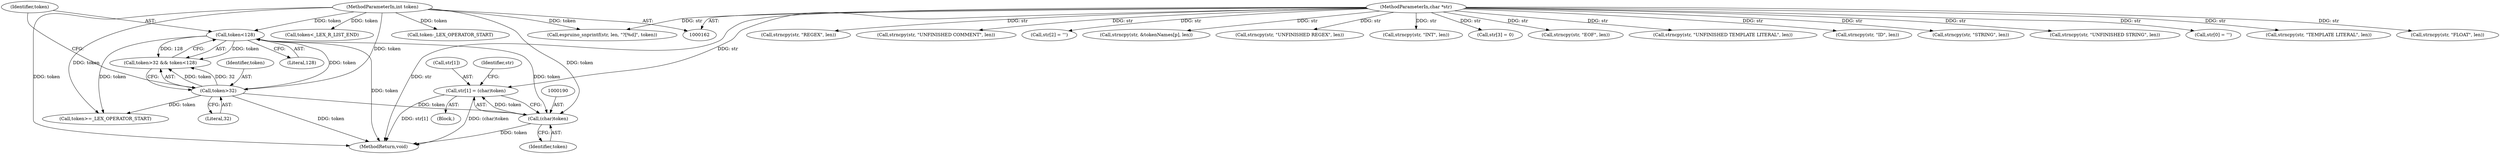 digraph "0_Espruino_bed844f109b6c222816740555068de2e101e8018@array" {
"1000185" [label="(Call,str[1] = (char)token)"];
"1000189" [label="(Call,(char)token)"];
"1000172" [label="(Call,token<128)"];
"1000169" [label="(Call,token>32)"];
"1000163" [label="(MethodParameterIn,int token)"];
"1000164" [label="(MethodParameterIn,char *str)"];
"1000173" [label="(Identifier,token)"];
"1000255" [label="(Call,strncpy(str, \"REGEX\", len))"];
"1000338" [label="(MethodReturn,void)"];
"1000194" [label="(Identifier,str)"];
"1000267" [label="(Call,strncpy(str, \"UNFINISHED COMMENT\", len))"];
"1000192" [label="(Call,str[2] = '\'')"];
"1000289" [label="(Call,token-_LEX_OPERATOR_START)"];
"1000321" [label="(Call,strncpy(str, &tokenNames[p], len))"];
"1000168" [label="(Call,token>32 && token<128)"];
"1000277" [label="(Call,token<_LEX_R_LIST_END)"];
"1000186" [label="(Call,str[1])"];
"1000333" [label="(Call,espruino_snprintf(str, len, \"?[%d]\", token))"];
"1000164" [label="(MethodParameterIn,char *str)"];
"1000174" [label="(Literal,128)"];
"1000191" [label="(Identifier,token)"];
"1000261" [label="(Call,strncpy(str, \"UNFINISHED REGEX\", len))"];
"1000219" [label="(Call,strncpy(str, \"INT\", len))"];
"1000171" [label="(Literal,32)"];
"1000197" [label="(Call,str[3] = 0)"];
"1000207" [label="(Call,strncpy(str, \"EOF\", len))"];
"1000189" [label="(Call,(char)token)"];
"1000249" [label="(Call,strncpy(str, \"UNFINISHED TEMPLATE LITERAL\", len))"];
"1000213" [label="(Call,strncpy(str, \"ID\", len))"];
"1000170" [label="(Identifier,token)"];
"1000231" [label="(Call,strncpy(str, \"STRING\", len))"];
"1000237" [label="(Call,strncpy(str, \"UNFINISHED STRING\", len))"];
"1000175" [label="(Block,)"];
"1000180" [label="(Call,str[0] = '\'')"];
"1000163" [label="(MethodParameterIn,int token)"];
"1000243" [label="(Call,strncpy(str, \"TEMPLATE LITERAL\", len))"];
"1000225" [label="(Call,strncpy(str, \"FLOAT\", len))"];
"1000172" [label="(Call,token<128)"];
"1000185" [label="(Call,str[1] = (char)token)"];
"1000169" [label="(Call,token>32)"];
"1000274" [label="(Call,token>=_LEX_OPERATOR_START)"];
"1000185" -> "1000175"  [label="AST: "];
"1000185" -> "1000189"  [label="CFG: "];
"1000186" -> "1000185"  [label="AST: "];
"1000189" -> "1000185"  [label="AST: "];
"1000194" -> "1000185"  [label="CFG: "];
"1000185" -> "1000338"  [label="DDG: str[1]"];
"1000185" -> "1000338"  [label="DDG: (char)token"];
"1000189" -> "1000185"  [label="DDG: token"];
"1000164" -> "1000185"  [label="DDG: str"];
"1000189" -> "1000191"  [label="CFG: "];
"1000190" -> "1000189"  [label="AST: "];
"1000191" -> "1000189"  [label="AST: "];
"1000189" -> "1000338"  [label="DDG: token"];
"1000172" -> "1000189"  [label="DDG: token"];
"1000169" -> "1000189"  [label="DDG: token"];
"1000163" -> "1000189"  [label="DDG: token"];
"1000172" -> "1000168"  [label="AST: "];
"1000172" -> "1000174"  [label="CFG: "];
"1000173" -> "1000172"  [label="AST: "];
"1000174" -> "1000172"  [label="AST: "];
"1000168" -> "1000172"  [label="CFG: "];
"1000172" -> "1000338"  [label="DDG: token"];
"1000172" -> "1000168"  [label="DDG: token"];
"1000172" -> "1000168"  [label="DDG: 128"];
"1000169" -> "1000172"  [label="DDG: token"];
"1000163" -> "1000172"  [label="DDG: token"];
"1000172" -> "1000274"  [label="DDG: token"];
"1000169" -> "1000168"  [label="AST: "];
"1000169" -> "1000171"  [label="CFG: "];
"1000170" -> "1000169"  [label="AST: "];
"1000171" -> "1000169"  [label="AST: "];
"1000173" -> "1000169"  [label="CFG: "];
"1000168" -> "1000169"  [label="CFG: "];
"1000169" -> "1000338"  [label="DDG: token"];
"1000169" -> "1000168"  [label="DDG: token"];
"1000169" -> "1000168"  [label="DDG: 32"];
"1000163" -> "1000169"  [label="DDG: token"];
"1000169" -> "1000274"  [label="DDG: token"];
"1000163" -> "1000162"  [label="AST: "];
"1000163" -> "1000338"  [label="DDG: token"];
"1000163" -> "1000274"  [label="DDG: token"];
"1000163" -> "1000277"  [label="DDG: token"];
"1000163" -> "1000289"  [label="DDG: token"];
"1000163" -> "1000333"  [label="DDG: token"];
"1000164" -> "1000162"  [label="AST: "];
"1000164" -> "1000338"  [label="DDG: str"];
"1000164" -> "1000180"  [label="DDG: str"];
"1000164" -> "1000192"  [label="DDG: str"];
"1000164" -> "1000197"  [label="DDG: str"];
"1000164" -> "1000207"  [label="DDG: str"];
"1000164" -> "1000213"  [label="DDG: str"];
"1000164" -> "1000219"  [label="DDG: str"];
"1000164" -> "1000225"  [label="DDG: str"];
"1000164" -> "1000231"  [label="DDG: str"];
"1000164" -> "1000237"  [label="DDG: str"];
"1000164" -> "1000243"  [label="DDG: str"];
"1000164" -> "1000249"  [label="DDG: str"];
"1000164" -> "1000255"  [label="DDG: str"];
"1000164" -> "1000261"  [label="DDG: str"];
"1000164" -> "1000267"  [label="DDG: str"];
"1000164" -> "1000321"  [label="DDG: str"];
"1000164" -> "1000333"  [label="DDG: str"];
}
